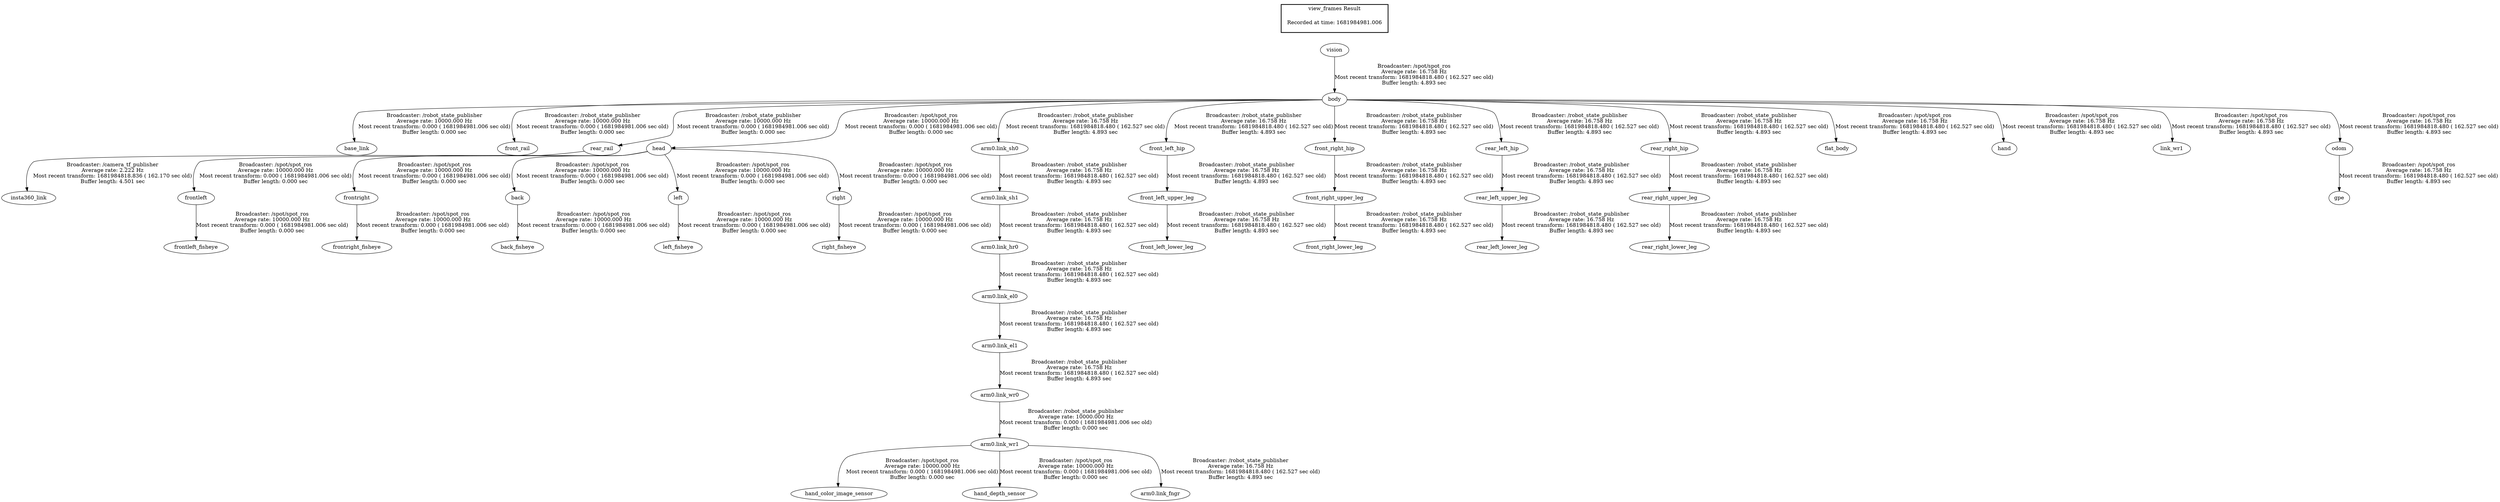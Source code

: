 digraph G {
"body" -> "base_link"[label="Broadcaster: /robot_state_publisher\nAverage rate: 10000.000 Hz\nMost recent transform: 0.000 ( 1681984981.006 sec old)\nBuffer length: 0.000 sec\n"];
"vision" -> "body"[label="Broadcaster: /spot/spot_ros\nAverage rate: 16.758 Hz\nMost recent transform: 1681984818.480 ( 162.527 sec old)\nBuffer length: 4.893 sec\n"];
"body" -> "front_rail"[label="Broadcaster: /robot_state_publisher\nAverage rate: 10000.000 Hz\nMost recent transform: 0.000 ( 1681984981.006 sec old)\nBuffer length: 0.000 sec\n"];
"body" -> "rear_rail"[label="Broadcaster: /robot_state_publisher\nAverage rate: 10000.000 Hz\nMost recent transform: 0.000 ( 1681984981.006 sec old)\nBuffer length: 0.000 sec\n"];
"head" -> "frontleft"[label="Broadcaster: /spot/spot_ros\nAverage rate: 10000.000 Hz\nMost recent transform: 0.000 ( 1681984981.006 sec old)\nBuffer length: 0.000 sec\n"];
"body" -> "head"[label="Broadcaster: /spot/spot_ros\nAverage rate: 10000.000 Hz\nMost recent transform: 0.000 ( 1681984981.006 sec old)\nBuffer length: 0.000 sec\n"];
"frontleft" -> "frontleft_fisheye"[label="Broadcaster: /spot/spot_ros\nAverage rate: 10000.000 Hz\nMost recent transform: 0.000 ( 1681984981.006 sec old)\nBuffer length: 0.000 sec\n"];
"head" -> "frontright"[label="Broadcaster: /spot/spot_ros\nAverage rate: 10000.000 Hz\nMost recent transform: 0.000 ( 1681984981.006 sec old)\nBuffer length: 0.000 sec\n"];
"frontright" -> "frontright_fisheye"[label="Broadcaster: /spot/spot_ros\nAverage rate: 10000.000 Hz\nMost recent transform: 0.000 ( 1681984981.006 sec old)\nBuffer length: 0.000 sec\n"];
"head" -> "back"[label="Broadcaster: /spot/spot_ros\nAverage rate: 10000.000 Hz\nMost recent transform: 0.000 ( 1681984981.006 sec old)\nBuffer length: 0.000 sec\n"];
"back" -> "back_fisheye"[label="Broadcaster: /spot/spot_ros\nAverage rate: 10000.000 Hz\nMost recent transform: 0.000 ( 1681984981.006 sec old)\nBuffer length: 0.000 sec\n"];
"head" -> "left"[label="Broadcaster: /spot/spot_ros\nAverage rate: 10000.000 Hz\nMost recent transform: 0.000 ( 1681984981.006 sec old)\nBuffer length: 0.000 sec\n"];
"left" -> "left_fisheye"[label="Broadcaster: /spot/spot_ros\nAverage rate: 10000.000 Hz\nMost recent transform: 0.000 ( 1681984981.006 sec old)\nBuffer length: 0.000 sec\n"];
"right" -> "right_fisheye"[label="Broadcaster: /spot/spot_ros\nAverage rate: 10000.000 Hz\nMost recent transform: 0.000 ( 1681984981.006 sec old)\nBuffer length: 0.000 sec\n"];
"head" -> "right"[label="Broadcaster: /spot/spot_ros\nAverage rate: 10000.000 Hz\nMost recent transform: 0.000 ( 1681984981.006 sec old)\nBuffer length: 0.000 sec\n"];
"arm0.link_wr1" -> "hand_color_image_sensor"[label="Broadcaster: /spot/spot_ros\nAverage rate: 10000.000 Hz\nMost recent transform: 0.000 ( 1681984981.006 sec old)\nBuffer length: 0.000 sec\n"];
"arm0.link_wr0" -> "arm0.link_wr1"[label="Broadcaster: /robot_state_publisher\nAverage rate: 10000.000 Hz\nMost recent transform: 0.000 ( 1681984981.006 sec old)\nBuffer length: 0.000 sec\n"];
"arm0.link_wr1" -> "hand_depth_sensor"[label="Broadcaster: /spot/spot_ros\nAverage rate: 10000.000 Hz\nMost recent transform: 0.000 ( 1681984981.006 sec old)\nBuffer length: 0.000 sec\n"];
"arm0.link_hr0" -> "arm0.link_el0"[label="Broadcaster: /robot_state_publisher\nAverage rate: 16.758 Hz\nMost recent transform: 1681984818.480 ( 162.527 sec old)\nBuffer length: 4.893 sec\n"];
"arm0.link_sh1" -> "arm0.link_hr0"[label="Broadcaster: /robot_state_publisher\nAverage rate: 16.758 Hz\nMost recent transform: 1681984818.480 ( 162.527 sec old)\nBuffer length: 4.893 sec\n"];
"arm0.link_el0" -> "arm0.link_el1"[label="Broadcaster: /robot_state_publisher\nAverage rate: 16.758 Hz\nMost recent transform: 1681984818.480 ( 162.527 sec old)\nBuffer length: 4.893 sec\n"];
"arm0.link_wr1" -> "arm0.link_fngr"[label="Broadcaster: /robot_state_publisher\nAverage rate: 16.758 Hz\nMost recent transform: 1681984818.480 ( 162.527 sec old)\nBuffer length: 4.893 sec\n"];
"arm0.link_sh0" -> "arm0.link_sh1"[label="Broadcaster: /robot_state_publisher\nAverage rate: 16.758 Hz\nMost recent transform: 1681984818.480 ( 162.527 sec old)\nBuffer length: 4.893 sec\n"];
"body" -> "arm0.link_sh0"[label="Broadcaster: /robot_state_publisher\nAverage rate: 16.758 Hz\nMost recent transform: 1681984818.480 ( 162.527 sec old)\nBuffer length: 4.893 sec\n"];
"arm0.link_el1" -> "arm0.link_wr0"[label="Broadcaster: /robot_state_publisher\nAverage rate: 16.758 Hz\nMost recent transform: 1681984818.480 ( 162.527 sec old)\nBuffer length: 4.893 sec\n"];
"body" -> "front_left_hip"[label="Broadcaster: /robot_state_publisher\nAverage rate: 16.758 Hz\nMost recent transform: 1681984818.480 ( 162.527 sec old)\nBuffer length: 4.893 sec\n"];
"front_left_hip" -> "front_left_upper_leg"[label="Broadcaster: /robot_state_publisher\nAverage rate: 16.758 Hz\nMost recent transform: 1681984818.480 ( 162.527 sec old)\nBuffer length: 4.893 sec\n"];
"front_left_upper_leg" -> "front_left_lower_leg"[label="Broadcaster: /robot_state_publisher\nAverage rate: 16.758 Hz\nMost recent transform: 1681984818.480 ( 162.527 sec old)\nBuffer length: 4.893 sec\n"];
"body" -> "front_right_hip"[label="Broadcaster: /robot_state_publisher\nAverage rate: 16.758 Hz\nMost recent transform: 1681984818.480 ( 162.527 sec old)\nBuffer length: 4.893 sec\n"];
"front_right_hip" -> "front_right_upper_leg"[label="Broadcaster: /robot_state_publisher\nAverage rate: 16.758 Hz\nMost recent transform: 1681984818.480 ( 162.527 sec old)\nBuffer length: 4.893 sec\n"];
"front_right_upper_leg" -> "front_right_lower_leg"[label="Broadcaster: /robot_state_publisher\nAverage rate: 16.758 Hz\nMost recent transform: 1681984818.480 ( 162.527 sec old)\nBuffer length: 4.893 sec\n"];
"body" -> "rear_left_hip"[label="Broadcaster: /robot_state_publisher\nAverage rate: 16.758 Hz\nMost recent transform: 1681984818.480 ( 162.527 sec old)\nBuffer length: 4.893 sec\n"];
"rear_left_hip" -> "rear_left_upper_leg"[label="Broadcaster: /robot_state_publisher\nAverage rate: 16.758 Hz\nMost recent transform: 1681984818.480 ( 162.527 sec old)\nBuffer length: 4.893 sec\n"];
"rear_left_upper_leg" -> "rear_left_lower_leg"[label="Broadcaster: /robot_state_publisher\nAverage rate: 16.758 Hz\nMost recent transform: 1681984818.480 ( 162.527 sec old)\nBuffer length: 4.893 sec\n"];
"body" -> "rear_right_hip"[label="Broadcaster: /robot_state_publisher\nAverage rate: 16.758 Hz\nMost recent transform: 1681984818.480 ( 162.527 sec old)\nBuffer length: 4.893 sec\n"];
"rear_right_hip" -> "rear_right_upper_leg"[label="Broadcaster: /robot_state_publisher\nAverage rate: 16.758 Hz\nMost recent transform: 1681984818.480 ( 162.527 sec old)\nBuffer length: 4.893 sec\n"];
"rear_right_upper_leg" -> "rear_right_lower_leg"[label="Broadcaster: /robot_state_publisher\nAverage rate: 16.758 Hz\nMost recent transform: 1681984818.480 ( 162.527 sec old)\nBuffer length: 4.893 sec\n"];
"body" -> "flat_body"[label="Broadcaster: /spot/spot_ros\nAverage rate: 16.758 Hz\nMost recent transform: 1681984818.480 ( 162.527 sec old)\nBuffer length: 4.893 sec\n"];
"body" -> "hand"[label="Broadcaster: /spot/spot_ros\nAverage rate: 16.758 Hz\nMost recent transform: 1681984818.480 ( 162.527 sec old)\nBuffer length: 4.893 sec\n"];
"body" -> "link_wr1"[label="Broadcaster: /spot/spot_ros\nAverage rate: 16.758 Hz\nMost recent transform: 1681984818.480 ( 162.527 sec old)\nBuffer length: 4.893 sec\n"];
"body" -> "odom"[label="Broadcaster: /spot/spot_ros\nAverage rate: 16.758 Hz\nMost recent transform: 1681984818.480 ( 162.527 sec old)\nBuffer length: 4.893 sec\n"];
"odom" -> "gpe"[label="Broadcaster: /spot/spot_ros\nAverage rate: 16.758 Hz\nMost recent transform: 1681984818.480 ( 162.527 sec old)\nBuffer length: 4.893 sec\n"];
"rear_rail" -> "insta360_link"[label="Broadcaster: /camera_tf_publisher\nAverage rate: 2.222 Hz\nMost recent transform: 1681984818.836 ( 162.170 sec old)\nBuffer length: 4.501 sec\n"];
edge [style=invis];
 subgraph cluster_legend { style=bold; color=black; label ="view_frames Result";
"Recorded at time: 1681984981.006"[ shape=plaintext ] ;
 }->"vision";
}